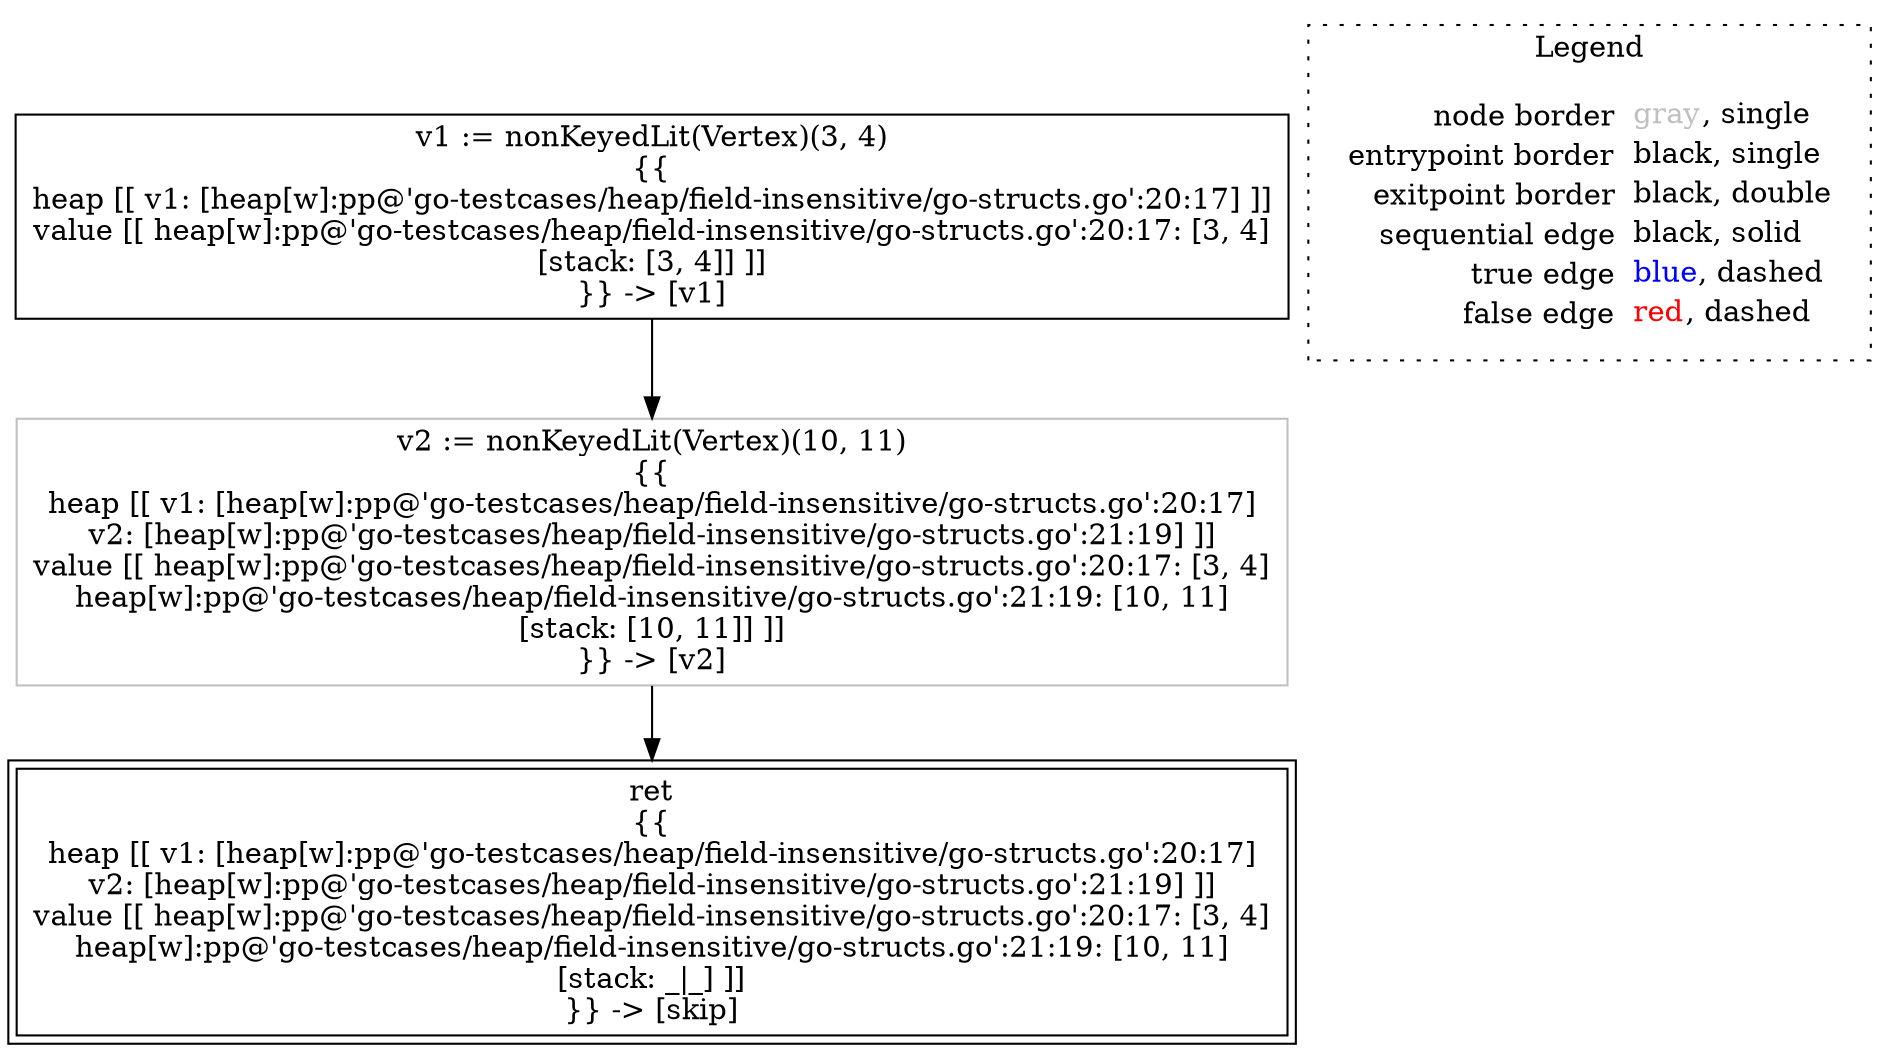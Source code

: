 digraph {
	"node0" [shape="rect",color="black",label=<v1 := nonKeyedLit(Vertex)(3, 4)<BR/>{{<BR/>heap [[ v1: [heap[w]:pp@'go-testcases/heap/field-insensitive/go-structs.go':20:17] ]]<BR/>value [[ heap[w]:pp@'go-testcases/heap/field-insensitive/go-structs.go':20:17: [3, 4]<BR/>[stack: [3, 4]] ]]<BR/>}} -&gt; [v1]>];
	"node1" [shape="rect",color="gray",label=<v2 := nonKeyedLit(Vertex)(10, 11)<BR/>{{<BR/>heap [[ v1: [heap[w]:pp@'go-testcases/heap/field-insensitive/go-structs.go':20:17]<BR/>v2: [heap[w]:pp@'go-testcases/heap/field-insensitive/go-structs.go':21:19] ]]<BR/>value [[ heap[w]:pp@'go-testcases/heap/field-insensitive/go-structs.go':20:17: [3, 4]<BR/>heap[w]:pp@'go-testcases/heap/field-insensitive/go-structs.go':21:19: [10, 11]<BR/>[stack: [10, 11]] ]]<BR/>}} -&gt; [v2]>];
	"node2" [shape="rect",color="black",peripheries="2",label=<ret<BR/>{{<BR/>heap [[ v1: [heap[w]:pp@'go-testcases/heap/field-insensitive/go-structs.go':20:17]<BR/>v2: [heap[w]:pp@'go-testcases/heap/field-insensitive/go-structs.go':21:19] ]]<BR/>value [[ heap[w]:pp@'go-testcases/heap/field-insensitive/go-structs.go':20:17: [3, 4]<BR/>heap[w]:pp@'go-testcases/heap/field-insensitive/go-structs.go':21:19: [10, 11]<BR/>[stack: _|_] ]]<BR/>}} -&gt; [skip]>];
	"node0" -> "node1" [color="black"];
	"node1" -> "node2" [color="black"];
subgraph cluster_legend {
	label="Legend";
	style=dotted;
	node [shape=plaintext];
	"legend" [label=<<table border="0" cellpadding="2" cellspacing="0" cellborder="0"><tr><td align="right">node border&nbsp;</td><td align="left"><font color="gray">gray</font>, single</td></tr><tr><td align="right">entrypoint border&nbsp;</td><td align="left"><font color="black">black</font>, single</td></tr><tr><td align="right">exitpoint border&nbsp;</td><td align="left"><font color="black">black</font>, double</td></tr><tr><td align="right">sequential edge&nbsp;</td><td align="left"><font color="black">black</font>, solid</td></tr><tr><td align="right">true edge&nbsp;</td><td align="left"><font color="blue">blue</font>, dashed</td></tr><tr><td align="right">false edge&nbsp;</td><td align="left"><font color="red">red</font>, dashed</td></tr></table>>];
}

}

